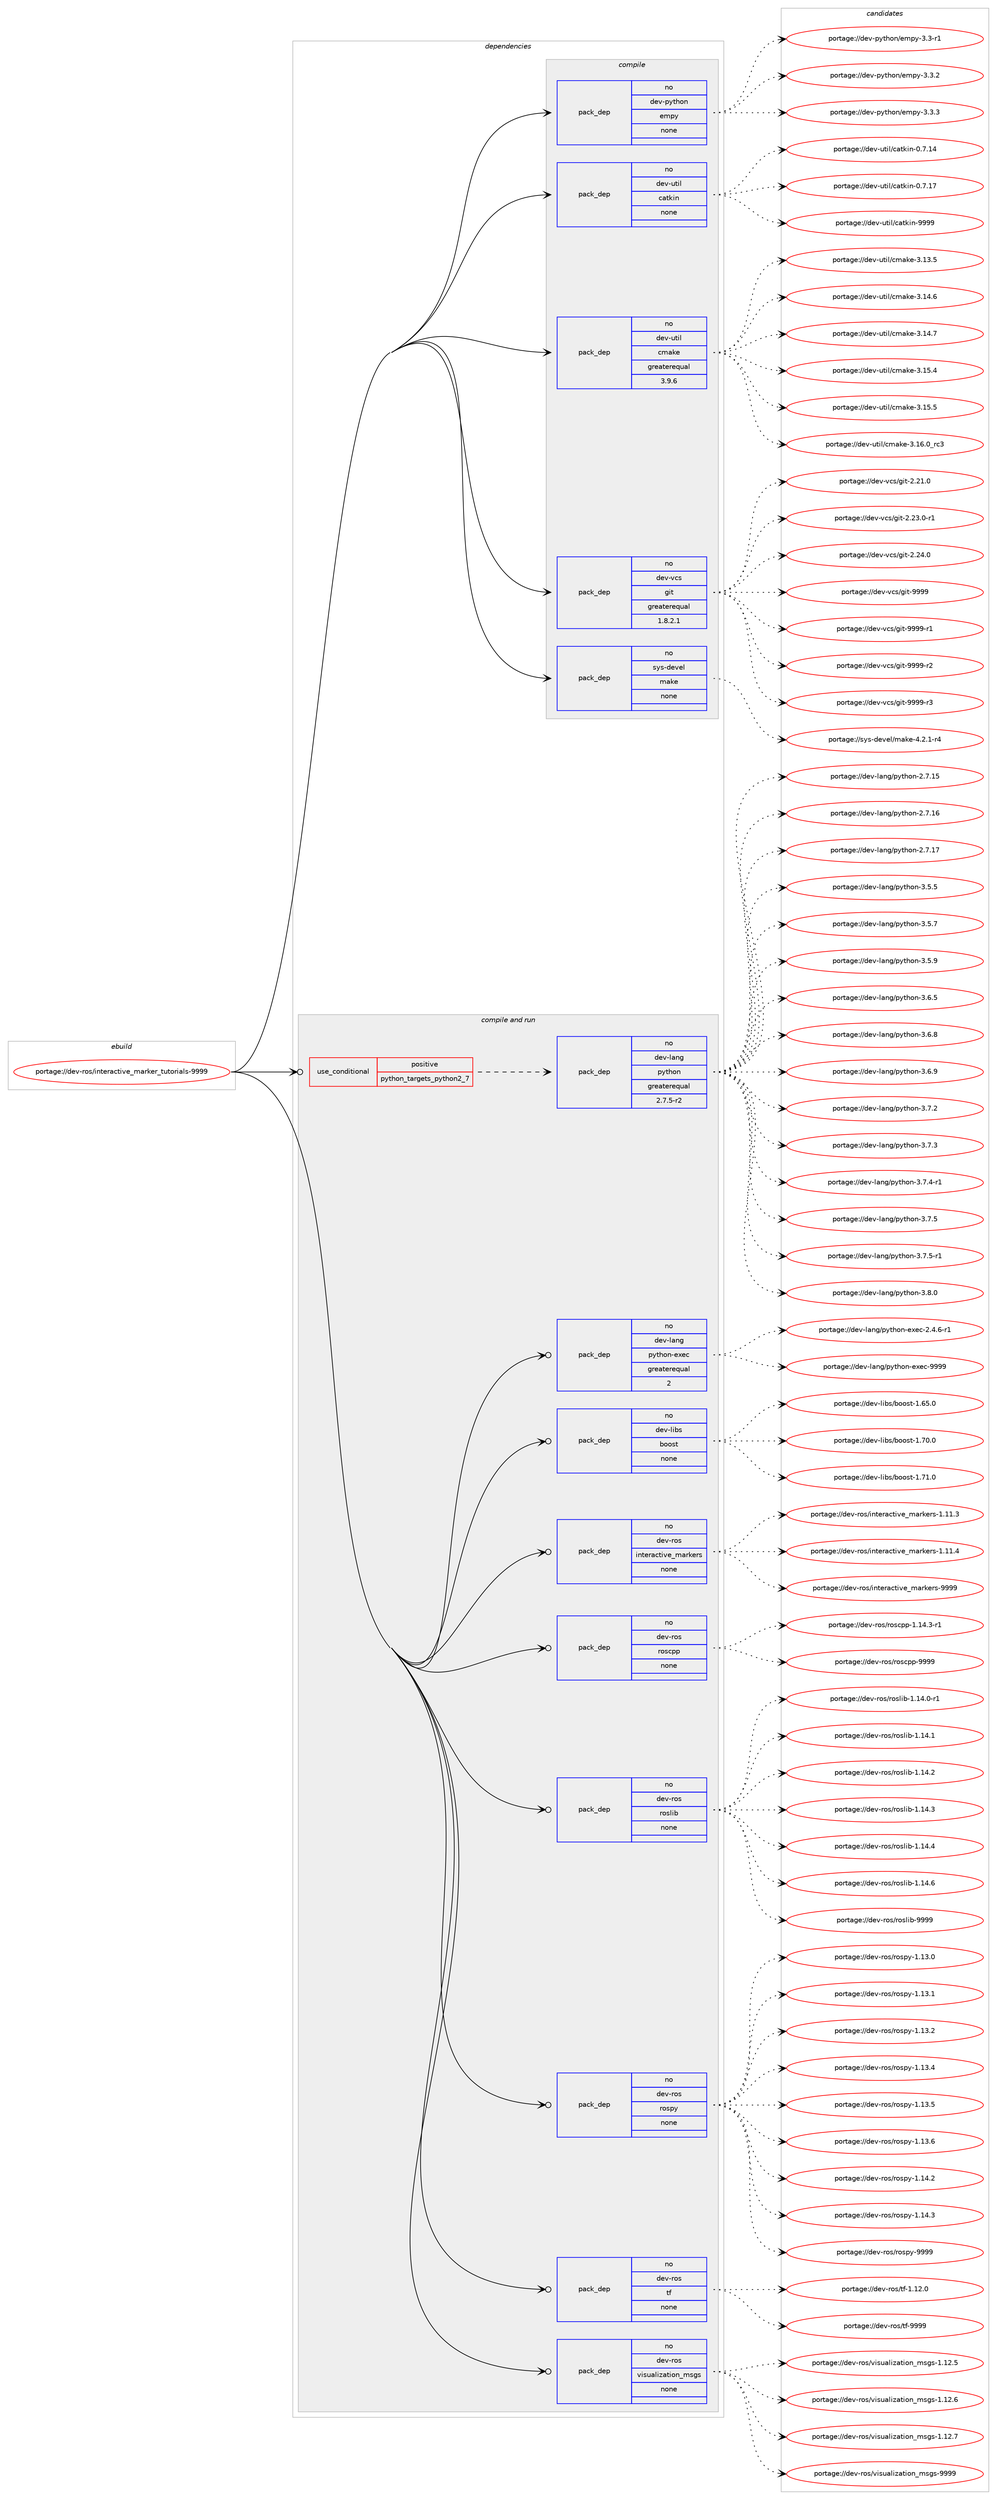 digraph prolog {

# *************
# Graph options
# *************

newrank=true;
concentrate=true;
compound=true;
graph [rankdir=LR,fontname=Helvetica,fontsize=10,ranksep=1.5];#, ranksep=2.5, nodesep=0.2];
edge  [arrowhead=vee];
node  [fontname=Helvetica,fontsize=10];

# **********
# The ebuild
# **********

subgraph cluster_leftcol {
color=gray;
rank=same;
label=<<i>ebuild</i>>;
id [label="portage://dev-ros/interactive_marker_tutorials-9999", color=red, width=4, href="../dev-ros/interactive_marker_tutorials-9999.svg"];
}

# ****************
# The dependencies
# ****************

subgraph cluster_midcol {
color=gray;
label=<<i>dependencies</i>>;
subgraph cluster_compile {
fillcolor="#eeeeee";
style=filled;
label=<<i>compile</i>>;
subgraph pack143367 {
dependency189669 [label=<<TABLE BORDER="0" CELLBORDER="1" CELLSPACING="0" CELLPADDING="4" WIDTH="220"><TR><TD ROWSPAN="6" CELLPADDING="30">pack_dep</TD></TR><TR><TD WIDTH="110">no</TD></TR><TR><TD>dev-python</TD></TR><TR><TD>empy</TD></TR><TR><TD>none</TD></TR><TR><TD></TD></TR></TABLE>>, shape=none, color=blue];
}
id:e -> dependency189669:w [weight=20,style="solid",arrowhead="vee"];
subgraph pack143368 {
dependency189670 [label=<<TABLE BORDER="0" CELLBORDER="1" CELLSPACING="0" CELLPADDING="4" WIDTH="220"><TR><TD ROWSPAN="6" CELLPADDING="30">pack_dep</TD></TR><TR><TD WIDTH="110">no</TD></TR><TR><TD>dev-util</TD></TR><TR><TD>catkin</TD></TR><TR><TD>none</TD></TR><TR><TD></TD></TR></TABLE>>, shape=none, color=blue];
}
id:e -> dependency189670:w [weight=20,style="solid",arrowhead="vee"];
subgraph pack143369 {
dependency189671 [label=<<TABLE BORDER="0" CELLBORDER="1" CELLSPACING="0" CELLPADDING="4" WIDTH="220"><TR><TD ROWSPAN="6" CELLPADDING="30">pack_dep</TD></TR><TR><TD WIDTH="110">no</TD></TR><TR><TD>dev-util</TD></TR><TR><TD>cmake</TD></TR><TR><TD>greaterequal</TD></TR><TR><TD>3.9.6</TD></TR></TABLE>>, shape=none, color=blue];
}
id:e -> dependency189671:w [weight=20,style="solid",arrowhead="vee"];
subgraph pack143370 {
dependency189672 [label=<<TABLE BORDER="0" CELLBORDER="1" CELLSPACING="0" CELLPADDING="4" WIDTH="220"><TR><TD ROWSPAN="6" CELLPADDING="30">pack_dep</TD></TR><TR><TD WIDTH="110">no</TD></TR><TR><TD>dev-vcs</TD></TR><TR><TD>git</TD></TR><TR><TD>greaterequal</TD></TR><TR><TD>1.8.2.1</TD></TR></TABLE>>, shape=none, color=blue];
}
id:e -> dependency189672:w [weight=20,style="solid",arrowhead="vee"];
subgraph pack143371 {
dependency189673 [label=<<TABLE BORDER="0" CELLBORDER="1" CELLSPACING="0" CELLPADDING="4" WIDTH="220"><TR><TD ROWSPAN="6" CELLPADDING="30">pack_dep</TD></TR><TR><TD WIDTH="110">no</TD></TR><TR><TD>sys-devel</TD></TR><TR><TD>make</TD></TR><TR><TD>none</TD></TR><TR><TD></TD></TR></TABLE>>, shape=none, color=blue];
}
id:e -> dependency189673:w [weight=20,style="solid",arrowhead="vee"];
}
subgraph cluster_compileandrun {
fillcolor="#eeeeee";
style=filled;
label=<<i>compile and run</i>>;
subgraph cond42874 {
dependency189674 [label=<<TABLE BORDER="0" CELLBORDER="1" CELLSPACING="0" CELLPADDING="4"><TR><TD ROWSPAN="3" CELLPADDING="10">use_conditional</TD></TR><TR><TD>positive</TD></TR><TR><TD>python_targets_python2_7</TD></TR></TABLE>>, shape=none, color=red];
subgraph pack143372 {
dependency189675 [label=<<TABLE BORDER="0" CELLBORDER="1" CELLSPACING="0" CELLPADDING="4" WIDTH="220"><TR><TD ROWSPAN="6" CELLPADDING="30">pack_dep</TD></TR><TR><TD WIDTH="110">no</TD></TR><TR><TD>dev-lang</TD></TR><TR><TD>python</TD></TR><TR><TD>greaterequal</TD></TR><TR><TD>2.7.5-r2</TD></TR></TABLE>>, shape=none, color=blue];
}
dependency189674:e -> dependency189675:w [weight=20,style="dashed",arrowhead="vee"];
}
id:e -> dependency189674:w [weight=20,style="solid",arrowhead="odotvee"];
subgraph pack143373 {
dependency189676 [label=<<TABLE BORDER="0" CELLBORDER="1" CELLSPACING="0" CELLPADDING="4" WIDTH="220"><TR><TD ROWSPAN="6" CELLPADDING="30">pack_dep</TD></TR><TR><TD WIDTH="110">no</TD></TR><TR><TD>dev-lang</TD></TR><TR><TD>python-exec</TD></TR><TR><TD>greaterequal</TD></TR><TR><TD>2</TD></TR></TABLE>>, shape=none, color=blue];
}
id:e -> dependency189676:w [weight=20,style="solid",arrowhead="odotvee"];
subgraph pack143374 {
dependency189677 [label=<<TABLE BORDER="0" CELLBORDER="1" CELLSPACING="0" CELLPADDING="4" WIDTH="220"><TR><TD ROWSPAN="6" CELLPADDING="30">pack_dep</TD></TR><TR><TD WIDTH="110">no</TD></TR><TR><TD>dev-libs</TD></TR><TR><TD>boost</TD></TR><TR><TD>none</TD></TR><TR><TD></TD></TR></TABLE>>, shape=none, color=blue];
}
id:e -> dependency189677:w [weight=20,style="solid",arrowhead="odotvee"];
subgraph pack143375 {
dependency189678 [label=<<TABLE BORDER="0" CELLBORDER="1" CELLSPACING="0" CELLPADDING="4" WIDTH="220"><TR><TD ROWSPAN="6" CELLPADDING="30">pack_dep</TD></TR><TR><TD WIDTH="110">no</TD></TR><TR><TD>dev-ros</TD></TR><TR><TD>interactive_markers</TD></TR><TR><TD>none</TD></TR><TR><TD></TD></TR></TABLE>>, shape=none, color=blue];
}
id:e -> dependency189678:w [weight=20,style="solid",arrowhead="odotvee"];
subgraph pack143376 {
dependency189679 [label=<<TABLE BORDER="0" CELLBORDER="1" CELLSPACING="0" CELLPADDING="4" WIDTH="220"><TR><TD ROWSPAN="6" CELLPADDING="30">pack_dep</TD></TR><TR><TD WIDTH="110">no</TD></TR><TR><TD>dev-ros</TD></TR><TR><TD>roscpp</TD></TR><TR><TD>none</TD></TR><TR><TD></TD></TR></TABLE>>, shape=none, color=blue];
}
id:e -> dependency189679:w [weight=20,style="solid",arrowhead="odotvee"];
subgraph pack143377 {
dependency189680 [label=<<TABLE BORDER="0" CELLBORDER="1" CELLSPACING="0" CELLPADDING="4" WIDTH="220"><TR><TD ROWSPAN="6" CELLPADDING="30">pack_dep</TD></TR><TR><TD WIDTH="110">no</TD></TR><TR><TD>dev-ros</TD></TR><TR><TD>roslib</TD></TR><TR><TD>none</TD></TR><TR><TD></TD></TR></TABLE>>, shape=none, color=blue];
}
id:e -> dependency189680:w [weight=20,style="solid",arrowhead="odotvee"];
subgraph pack143378 {
dependency189681 [label=<<TABLE BORDER="0" CELLBORDER="1" CELLSPACING="0" CELLPADDING="4" WIDTH="220"><TR><TD ROWSPAN="6" CELLPADDING="30">pack_dep</TD></TR><TR><TD WIDTH="110">no</TD></TR><TR><TD>dev-ros</TD></TR><TR><TD>rospy</TD></TR><TR><TD>none</TD></TR><TR><TD></TD></TR></TABLE>>, shape=none, color=blue];
}
id:e -> dependency189681:w [weight=20,style="solid",arrowhead="odotvee"];
subgraph pack143379 {
dependency189682 [label=<<TABLE BORDER="0" CELLBORDER="1" CELLSPACING="0" CELLPADDING="4" WIDTH="220"><TR><TD ROWSPAN="6" CELLPADDING="30">pack_dep</TD></TR><TR><TD WIDTH="110">no</TD></TR><TR><TD>dev-ros</TD></TR><TR><TD>tf</TD></TR><TR><TD>none</TD></TR><TR><TD></TD></TR></TABLE>>, shape=none, color=blue];
}
id:e -> dependency189682:w [weight=20,style="solid",arrowhead="odotvee"];
subgraph pack143380 {
dependency189683 [label=<<TABLE BORDER="0" CELLBORDER="1" CELLSPACING="0" CELLPADDING="4" WIDTH="220"><TR><TD ROWSPAN="6" CELLPADDING="30">pack_dep</TD></TR><TR><TD WIDTH="110">no</TD></TR><TR><TD>dev-ros</TD></TR><TR><TD>visualization_msgs</TD></TR><TR><TD>none</TD></TR><TR><TD></TD></TR></TABLE>>, shape=none, color=blue];
}
id:e -> dependency189683:w [weight=20,style="solid",arrowhead="odotvee"];
}
subgraph cluster_run {
fillcolor="#eeeeee";
style=filled;
label=<<i>run</i>>;
}
}

# **************
# The candidates
# **************

subgraph cluster_choices {
rank=same;
color=gray;
label=<<i>candidates</i>>;

subgraph choice143367 {
color=black;
nodesep=1;
choiceportage1001011184511212111610411111047101109112121455146514511449 [label="portage://dev-python/empy-3.3-r1", color=red, width=4,href="../dev-python/empy-3.3-r1.svg"];
choiceportage1001011184511212111610411111047101109112121455146514650 [label="portage://dev-python/empy-3.3.2", color=red, width=4,href="../dev-python/empy-3.3.2.svg"];
choiceportage1001011184511212111610411111047101109112121455146514651 [label="portage://dev-python/empy-3.3.3", color=red, width=4,href="../dev-python/empy-3.3.3.svg"];
dependency189669:e -> choiceportage1001011184511212111610411111047101109112121455146514511449:w [style=dotted,weight="100"];
dependency189669:e -> choiceportage1001011184511212111610411111047101109112121455146514650:w [style=dotted,weight="100"];
dependency189669:e -> choiceportage1001011184511212111610411111047101109112121455146514651:w [style=dotted,weight="100"];
}
subgraph choice143368 {
color=black;
nodesep=1;
choiceportage1001011184511711610510847999711610710511045484655464952 [label="portage://dev-util/catkin-0.7.14", color=red, width=4,href="../dev-util/catkin-0.7.14.svg"];
choiceportage1001011184511711610510847999711610710511045484655464955 [label="portage://dev-util/catkin-0.7.17", color=red, width=4,href="../dev-util/catkin-0.7.17.svg"];
choiceportage100101118451171161051084799971161071051104557575757 [label="portage://dev-util/catkin-9999", color=red, width=4,href="../dev-util/catkin-9999.svg"];
dependency189670:e -> choiceportage1001011184511711610510847999711610710511045484655464952:w [style=dotted,weight="100"];
dependency189670:e -> choiceportage1001011184511711610510847999711610710511045484655464955:w [style=dotted,weight="100"];
dependency189670:e -> choiceportage100101118451171161051084799971161071051104557575757:w [style=dotted,weight="100"];
}
subgraph choice143369 {
color=black;
nodesep=1;
choiceportage1001011184511711610510847991099710710145514649514653 [label="portage://dev-util/cmake-3.13.5", color=red, width=4,href="../dev-util/cmake-3.13.5.svg"];
choiceportage1001011184511711610510847991099710710145514649524654 [label="portage://dev-util/cmake-3.14.6", color=red, width=4,href="../dev-util/cmake-3.14.6.svg"];
choiceportage1001011184511711610510847991099710710145514649524655 [label="portage://dev-util/cmake-3.14.7", color=red, width=4,href="../dev-util/cmake-3.14.7.svg"];
choiceportage1001011184511711610510847991099710710145514649534652 [label="portage://dev-util/cmake-3.15.4", color=red, width=4,href="../dev-util/cmake-3.15.4.svg"];
choiceportage1001011184511711610510847991099710710145514649534653 [label="portage://dev-util/cmake-3.15.5", color=red, width=4,href="../dev-util/cmake-3.15.5.svg"];
choiceportage1001011184511711610510847991099710710145514649544648951149951 [label="portage://dev-util/cmake-3.16.0_rc3", color=red, width=4,href="../dev-util/cmake-3.16.0_rc3.svg"];
dependency189671:e -> choiceportage1001011184511711610510847991099710710145514649514653:w [style=dotted,weight="100"];
dependency189671:e -> choiceportage1001011184511711610510847991099710710145514649524654:w [style=dotted,weight="100"];
dependency189671:e -> choiceportage1001011184511711610510847991099710710145514649524655:w [style=dotted,weight="100"];
dependency189671:e -> choiceportage1001011184511711610510847991099710710145514649534652:w [style=dotted,weight="100"];
dependency189671:e -> choiceportage1001011184511711610510847991099710710145514649534653:w [style=dotted,weight="100"];
dependency189671:e -> choiceportage1001011184511711610510847991099710710145514649544648951149951:w [style=dotted,weight="100"];
}
subgraph choice143370 {
color=black;
nodesep=1;
choiceportage10010111845118991154710310511645504650494648 [label="portage://dev-vcs/git-2.21.0", color=red, width=4,href="../dev-vcs/git-2.21.0.svg"];
choiceportage100101118451189911547103105116455046505146484511449 [label="portage://dev-vcs/git-2.23.0-r1", color=red, width=4,href="../dev-vcs/git-2.23.0-r1.svg"];
choiceportage10010111845118991154710310511645504650524648 [label="portage://dev-vcs/git-2.24.0", color=red, width=4,href="../dev-vcs/git-2.24.0.svg"];
choiceportage1001011184511899115471031051164557575757 [label="portage://dev-vcs/git-9999", color=red, width=4,href="../dev-vcs/git-9999.svg"];
choiceportage10010111845118991154710310511645575757574511449 [label="portage://dev-vcs/git-9999-r1", color=red, width=4,href="../dev-vcs/git-9999-r1.svg"];
choiceportage10010111845118991154710310511645575757574511450 [label="portage://dev-vcs/git-9999-r2", color=red, width=4,href="../dev-vcs/git-9999-r2.svg"];
choiceportage10010111845118991154710310511645575757574511451 [label="portage://dev-vcs/git-9999-r3", color=red, width=4,href="../dev-vcs/git-9999-r3.svg"];
dependency189672:e -> choiceportage10010111845118991154710310511645504650494648:w [style=dotted,weight="100"];
dependency189672:e -> choiceportage100101118451189911547103105116455046505146484511449:w [style=dotted,weight="100"];
dependency189672:e -> choiceportage10010111845118991154710310511645504650524648:w [style=dotted,weight="100"];
dependency189672:e -> choiceportage1001011184511899115471031051164557575757:w [style=dotted,weight="100"];
dependency189672:e -> choiceportage10010111845118991154710310511645575757574511449:w [style=dotted,weight="100"];
dependency189672:e -> choiceportage10010111845118991154710310511645575757574511450:w [style=dotted,weight="100"];
dependency189672:e -> choiceportage10010111845118991154710310511645575757574511451:w [style=dotted,weight="100"];
}
subgraph choice143371 {
color=black;
nodesep=1;
choiceportage1151211154510010111810110847109971071014552465046494511452 [label="portage://sys-devel/make-4.2.1-r4", color=red, width=4,href="../sys-devel/make-4.2.1-r4.svg"];
dependency189673:e -> choiceportage1151211154510010111810110847109971071014552465046494511452:w [style=dotted,weight="100"];
}
subgraph choice143372 {
color=black;
nodesep=1;
choiceportage10010111845108971101034711212111610411111045504655464953 [label="portage://dev-lang/python-2.7.15", color=red, width=4,href="../dev-lang/python-2.7.15.svg"];
choiceportage10010111845108971101034711212111610411111045504655464954 [label="portage://dev-lang/python-2.7.16", color=red, width=4,href="../dev-lang/python-2.7.16.svg"];
choiceportage10010111845108971101034711212111610411111045504655464955 [label="portage://dev-lang/python-2.7.17", color=red, width=4,href="../dev-lang/python-2.7.17.svg"];
choiceportage100101118451089711010347112121116104111110455146534653 [label="portage://dev-lang/python-3.5.5", color=red, width=4,href="../dev-lang/python-3.5.5.svg"];
choiceportage100101118451089711010347112121116104111110455146534655 [label="portage://dev-lang/python-3.5.7", color=red, width=4,href="../dev-lang/python-3.5.7.svg"];
choiceportage100101118451089711010347112121116104111110455146534657 [label="portage://dev-lang/python-3.5.9", color=red, width=4,href="../dev-lang/python-3.5.9.svg"];
choiceportage100101118451089711010347112121116104111110455146544653 [label="portage://dev-lang/python-3.6.5", color=red, width=4,href="../dev-lang/python-3.6.5.svg"];
choiceportage100101118451089711010347112121116104111110455146544656 [label="portage://dev-lang/python-3.6.8", color=red, width=4,href="../dev-lang/python-3.6.8.svg"];
choiceportage100101118451089711010347112121116104111110455146544657 [label="portage://dev-lang/python-3.6.9", color=red, width=4,href="../dev-lang/python-3.6.9.svg"];
choiceportage100101118451089711010347112121116104111110455146554650 [label="portage://dev-lang/python-3.7.2", color=red, width=4,href="../dev-lang/python-3.7.2.svg"];
choiceportage100101118451089711010347112121116104111110455146554651 [label="portage://dev-lang/python-3.7.3", color=red, width=4,href="../dev-lang/python-3.7.3.svg"];
choiceportage1001011184510897110103471121211161041111104551465546524511449 [label="portage://dev-lang/python-3.7.4-r1", color=red, width=4,href="../dev-lang/python-3.7.4-r1.svg"];
choiceportage100101118451089711010347112121116104111110455146554653 [label="portage://dev-lang/python-3.7.5", color=red, width=4,href="../dev-lang/python-3.7.5.svg"];
choiceportage1001011184510897110103471121211161041111104551465546534511449 [label="portage://dev-lang/python-3.7.5-r1", color=red, width=4,href="../dev-lang/python-3.7.5-r1.svg"];
choiceportage100101118451089711010347112121116104111110455146564648 [label="portage://dev-lang/python-3.8.0", color=red, width=4,href="../dev-lang/python-3.8.0.svg"];
dependency189675:e -> choiceportage10010111845108971101034711212111610411111045504655464953:w [style=dotted,weight="100"];
dependency189675:e -> choiceportage10010111845108971101034711212111610411111045504655464954:w [style=dotted,weight="100"];
dependency189675:e -> choiceportage10010111845108971101034711212111610411111045504655464955:w [style=dotted,weight="100"];
dependency189675:e -> choiceportage100101118451089711010347112121116104111110455146534653:w [style=dotted,weight="100"];
dependency189675:e -> choiceportage100101118451089711010347112121116104111110455146534655:w [style=dotted,weight="100"];
dependency189675:e -> choiceportage100101118451089711010347112121116104111110455146534657:w [style=dotted,weight="100"];
dependency189675:e -> choiceportage100101118451089711010347112121116104111110455146544653:w [style=dotted,weight="100"];
dependency189675:e -> choiceportage100101118451089711010347112121116104111110455146544656:w [style=dotted,weight="100"];
dependency189675:e -> choiceportage100101118451089711010347112121116104111110455146544657:w [style=dotted,weight="100"];
dependency189675:e -> choiceportage100101118451089711010347112121116104111110455146554650:w [style=dotted,weight="100"];
dependency189675:e -> choiceportage100101118451089711010347112121116104111110455146554651:w [style=dotted,weight="100"];
dependency189675:e -> choiceportage1001011184510897110103471121211161041111104551465546524511449:w [style=dotted,weight="100"];
dependency189675:e -> choiceportage100101118451089711010347112121116104111110455146554653:w [style=dotted,weight="100"];
dependency189675:e -> choiceportage1001011184510897110103471121211161041111104551465546534511449:w [style=dotted,weight="100"];
dependency189675:e -> choiceportage100101118451089711010347112121116104111110455146564648:w [style=dotted,weight="100"];
}
subgraph choice143373 {
color=black;
nodesep=1;
choiceportage10010111845108971101034711212111610411111045101120101994550465246544511449 [label="portage://dev-lang/python-exec-2.4.6-r1", color=red, width=4,href="../dev-lang/python-exec-2.4.6-r1.svg"];
choiceportage10010111845108971101034711212111610411111045101120101994557575757 [label="portage://dev-lang/python-exec-9999", color=red, width=4,href="../dev-lang/python-exec-9999.svg"];
dependency189676:e -> choiceportage10010111845108971101034711212111610411111045101120101994550465246544511449:w [style=dotted,weight="100"];
dependency189676:e -> choiceportage10010111845108971101034711212111610411111045101120101994557575757:w [style=dotted,weight="100"];
}
subgraph choice143374 {
color=black;
nodesep=1;
choiceportage1001011184510810598115479811111111511645494654534648 [label="portage://dev-libs/boost-1.65.0", color=red, width=4,href="../dev-libs/boost-1.65.0.svg"];
choiceportage1001011184510810598115479811111111511645494655484648 [label="portage://dev-libs/boost-1.70.0", color=red, width=4,href="../dev-libs/boost-1.70.0.svg"];
choiceportage1001011184510810598115479811111111511645494655494648 [label="portage://dev-libs/boost-1.71.0", color=red, width=4,href="../dev-libs/boost-1.71.0.svg"];
dependency189677:e -> choiceportage1001011184510810598115479811111111511645494654534648:w [style=dotted,weight="100"];
dependency189677:e -> choiceportage1001011184510810598115479811111111511645494655484648:w [style=dotted,weight="100"];
dependency189677:e -> choiceportage1001011184510810598115479811111111511645494655494648:w [style=dotted,weight="100"];
}
subgraph choice143375 {
color=black;
nodesep=1;
choiceportage10010111845114111115471051101161011149799116105118101951099711410710111411545494649494651 [label="portage://dev-ros/interactive_markers-1.11.3", color=red, width=4,href="../dev-ros/interactive_markers-1.11.3.svg"];
choiceportage10010111845114111115471051101161011149799116105118101951099711410710111411545494649494652 [label="portage://dev-ros/interactive_markers-1.11.4", color=red, width=4,href="../dev-ros/interactive_markers-1.11.4.svg"];
choiceportage1001011184511411111547105110116101114979911610511810195109971141071011141154557575757 [label="portage://dev-ros/interactive_markers-9999", color=red, width=4,href="../dev-ros/interactive_markers-9999.svg"];
dependency189678:e -> choiceportage10010111845114111115471051101161011149799116105118101951099711410710111411545494649494651:w [style=dotted,weight="100"];
dependency189678:e -> choiceportage10010111845114111115471051101161011149799116105118101951099711410710111411545494649494652:w [style=dotted,weight="100"];
dependency189678:e -> choiceportage1001011184511411111547105110116101114979911610511810195109971141071011141154557575757:w [style=dotted,weight="100"];
}
subgraph choice143376 {
color=black;
nodesep=1;
choiceportage100101118451141111154711411111599112112454946495246514511449 [label="portage://dev-ros/roscpp-1.14.3-r1", color=red, width=4,href="../dev-ros/roscpp-1.14.3-r1.svg"];
choiceportage1001011184511411111547114111115991121124557575757 [label="portage://dev-ros/roscpp-9999", color=red, width=4,href="../dev-ros/roscpp-9999.svg"];
dependency189679:e -> choiceportage100101118451141111154711411111599112112454946495246514511449:w [style=dotted,weight="100"];
dependency189679:e -> choiceportage1001011184511411111547114111115991121124557575757:w [style=dotted,weight="100"];
}
subgraph choice143377 {
color=black;
nodesep=1;
choiceportage100101118451141111154711411111510810598454946495246484511449 [label="portage://dev-ros/roslib-1.14.0-r1", color=red, width=4,href="../dev-ros/roslib-1.14.0-r1.svg"];
choiceportage10010111845114111115471141111151081059845494649524649 [label="portage://dev-ros/roslib-1.14.1", color=red, width=4,href="../dev-ros/roslib-1.14.1.svg"];
choiceportage10010111845114111115471141111151081059845494649524650 [label="portage://dev-ros/roslib-1.14.2", color=red, width=4,href="../dev-ros/roslib-1.14.2.svg"];
choiceportage10010111845114111115471141111151081059845494649524651 [label="portage://dev-ros/roslib-1.14.3", color=red, width=4,href="../dev-ros/roslib-1.14.3.svg"];
choiceportage10010111845114111115471141111151081059845494649524652 [label="portage://dev-ros/roslib-1.14.4", color=red, width=4,href="../dev-ros/roslib-1.14.4.svg"];
choiceportage10010111845114111115471141111151081059845494649524654 [label="portage://dev-ros/roslib-1.14.6", color=red, width=4,href="../dev-ros/roslib-1.14.6.svg"];
choiceportage1001011184511411111547114111115108105984557575757 [label="portage://dev-ros/roslib-9999", color=red, width=4,href="../dev-ros/roslib-9999.svg"];
dependency189680:e -> choiceportage100101118451141111154711411111510810598454946495246484511449:w [style=dotted,weight="100"];
dependency189680:e -> choiceportage10010111845114111115471141111151081059845494649524649:w [style=dotted,weight="100"];
dependency189680:e -> choiceportage10010111845114111115471141111151081059845494649524650:w [style=dotted,weight="100"];
dependency189680:e -> choiceportage10010111845114111115471141111151081059845494649524651:w [style=dotted,weight="100"];
dependency189680:e -> choiceportage10010111845114111115471141111151081059845494649524652:w [style=dotted,weight="100"];
dependency189680:e -> choiceportage10010111845114111115471141111151081059845494649524654:w [style=dotted,weight="100"];
dependency189680:e -> choiceportage1001011184511411111547114111115108105984557575757:w [style=dotted,weight="100"];
}
subgraph choice143378 {
color=black;
nodesep=1;
choiceportage100101118451141111154711411111511212145494649514648 [label="portage://dev-ros/rospy-1.13.0", color=red, width=4,href="../dev-ros/rospy-1.13.0.svg"];
choiceportage100101118451141111154711411111511212145494649514649 [label="portage://dev-ros/rospy-1.13.1", color=red, width=4,href="../dev-ros/rospy-1.13.1.svg"];
choiceportage100101118451141111154711411111511212145494649514650 [label="portage://dev-ros/rospy-1.13.2", color=red, width=4,href="../dev-ros/rospy-1.13.2.svg"];
choiceportage100101118451141111154711411111511212145494649514652 [label="portage://dev-ros/rospy-1.13.4", color=red, width=4,href="../dev-ros/rospy-1.13.4.svg"];
choiceportage100101118451141111154711411111511212145494649514653 [label="portage://dev-ros/rospy-1.13.5", color=red, width=4,href="../dev-ros/rospy-1.13.5.svg"];
choiceportage100101118451141111154711411111511212145494649514654 [label="portage://dev-ros/rospy-1.13.6", color=red, width=4,href="../dev-ros/rospy-1.13.6.svg"];
choiceportage100101118451141111154711411111511212145494649524650 [label="portage://dev-ros/rospy-1.14.2", color=red, width=4,href="../dev-ros/rospy-1.14.2.svg"];
choiceportage100101118451141111154711411111511212145494649524651 [label="portage://dev-ros/rospy-1.14.3", color=red, width=4,href="../dev-ros/rospy-1.14.3.svg"];
choiceportage10010111845114111115471141111151121214557575757 [label="portage://dev-ros/rospy-9999", color=red, width=4,href="../dev-ros/rospy-9999.svg"];
dependency189681:e -> choiceportage100101118451141111154711411111511212145494649514648:w [style=dotted,weight="100"];
dependency189681:e -> choiceportage100101118451141111154711411111511212145494649514649:w [style=dotted,weight="100"];
dependency189681:e -> choiceportage100101118451141111154711411111511212145494649514650:w [style=dotted,weight="100"];
dependency189681:e -> choiceportage100101118451141111154711411111511212145494649514652:w [style=dotted,weight="100"];
dependency189681:e -> choiceportage100101118451141111154711411111511212145494649514653:w [style=dotted,weight="100"];
dependency189681:e -> choiceportage100101118451141111154711411111511212145494649514654:w [style=dotted,weight="100"];
dependency189681:e -> choiceportage100101118451141111154711411111511212145494649524650:w [style=dotted,weight="100"];
dependency189681:e -> choiceportage100101118451141111154711411111511212145494649524651:w [style=dotted,weight="100"];
dependency189681:e -> choiceportage10010111845114111115471141111151121214557575757:w [style=dotted,weight="100"];
}
subgraph choice143379 {
color=black;
nodesep=1;
choiceportage100101118451141111154711610245494649504648 [label="portage://dev-ros/tf-1.12.0", color=red, width=4,href="../dev-ros/tf-1.12.0.svg"];
choiceportage10010111845114111115471161024557575757 [label="portage://dev-ros/tf-9999", color=red, width=4,href="../dev-ros/tf-9999.svg"];
dependency189682:e -> choiceportage100101118451141111154711610245494649504648:w [style=dotted,weight="100"];
dependency189682:e -> choiceportage10010111845114111115471161024557575757:w [style=dotted,weight="100"];
}
subgraph choice143380 {
color=black;
nodesep=1;
choiceportage100101118451141111154711810511511797108105122971161051111109510911510311545494649504653 [label="portage://dev-ros/visualization_msgs-1.12.5", color=red, width=4,href="../dev-ros/visualization_msgs-1.12.5.svg"];
choiceportage100101118451141111154711810511511797108105122971161051111109510911510311545494649504654 [label="portage://dev-ros/visualization_msgs-1.12.6", color=red, width=4,href="../dev-ros/visualization_msgs-1.12.6.svg"];
choiceportage100101118451141111154711810511511797108105122971161051111109510911510311545494649504655 [label="portage://dev-ros/visualization_msgs-1.12.7", color=red, width=4,href="../dev-ros/visualization_msgs-1.12.7.svg"];
choiceportage10010111845114111115471181051151179710810512297116105111110951091151031154557575757 [label="portage://dev-ros/visualization_msgs-9999", color=red, width=4,href="../dev-ros/visualization_msgs-9999.svg"];
dependency189683:e -> choiceportage100101118451141111154711810511511797108105122971161051111109510911510311545494649504653:w [style=dotted,weight="100"];
dependency189683:e -> choiceportage100101118451141111154711810511511797108105122971161051111109510911510311545494649504654:w [style=dotted,weight="100"];
dependency189683:e -> choiceportage100101118451141111154711810511511797108105122971161051111109510911510311545494649504655:w [style=dotted,weight="100"];
dependency189683:e -> choiceportage10010111845114111115471181051151179710810512297116105111110951091151031154557575757:w [style=dotted,weight="100"];
}
}

}

